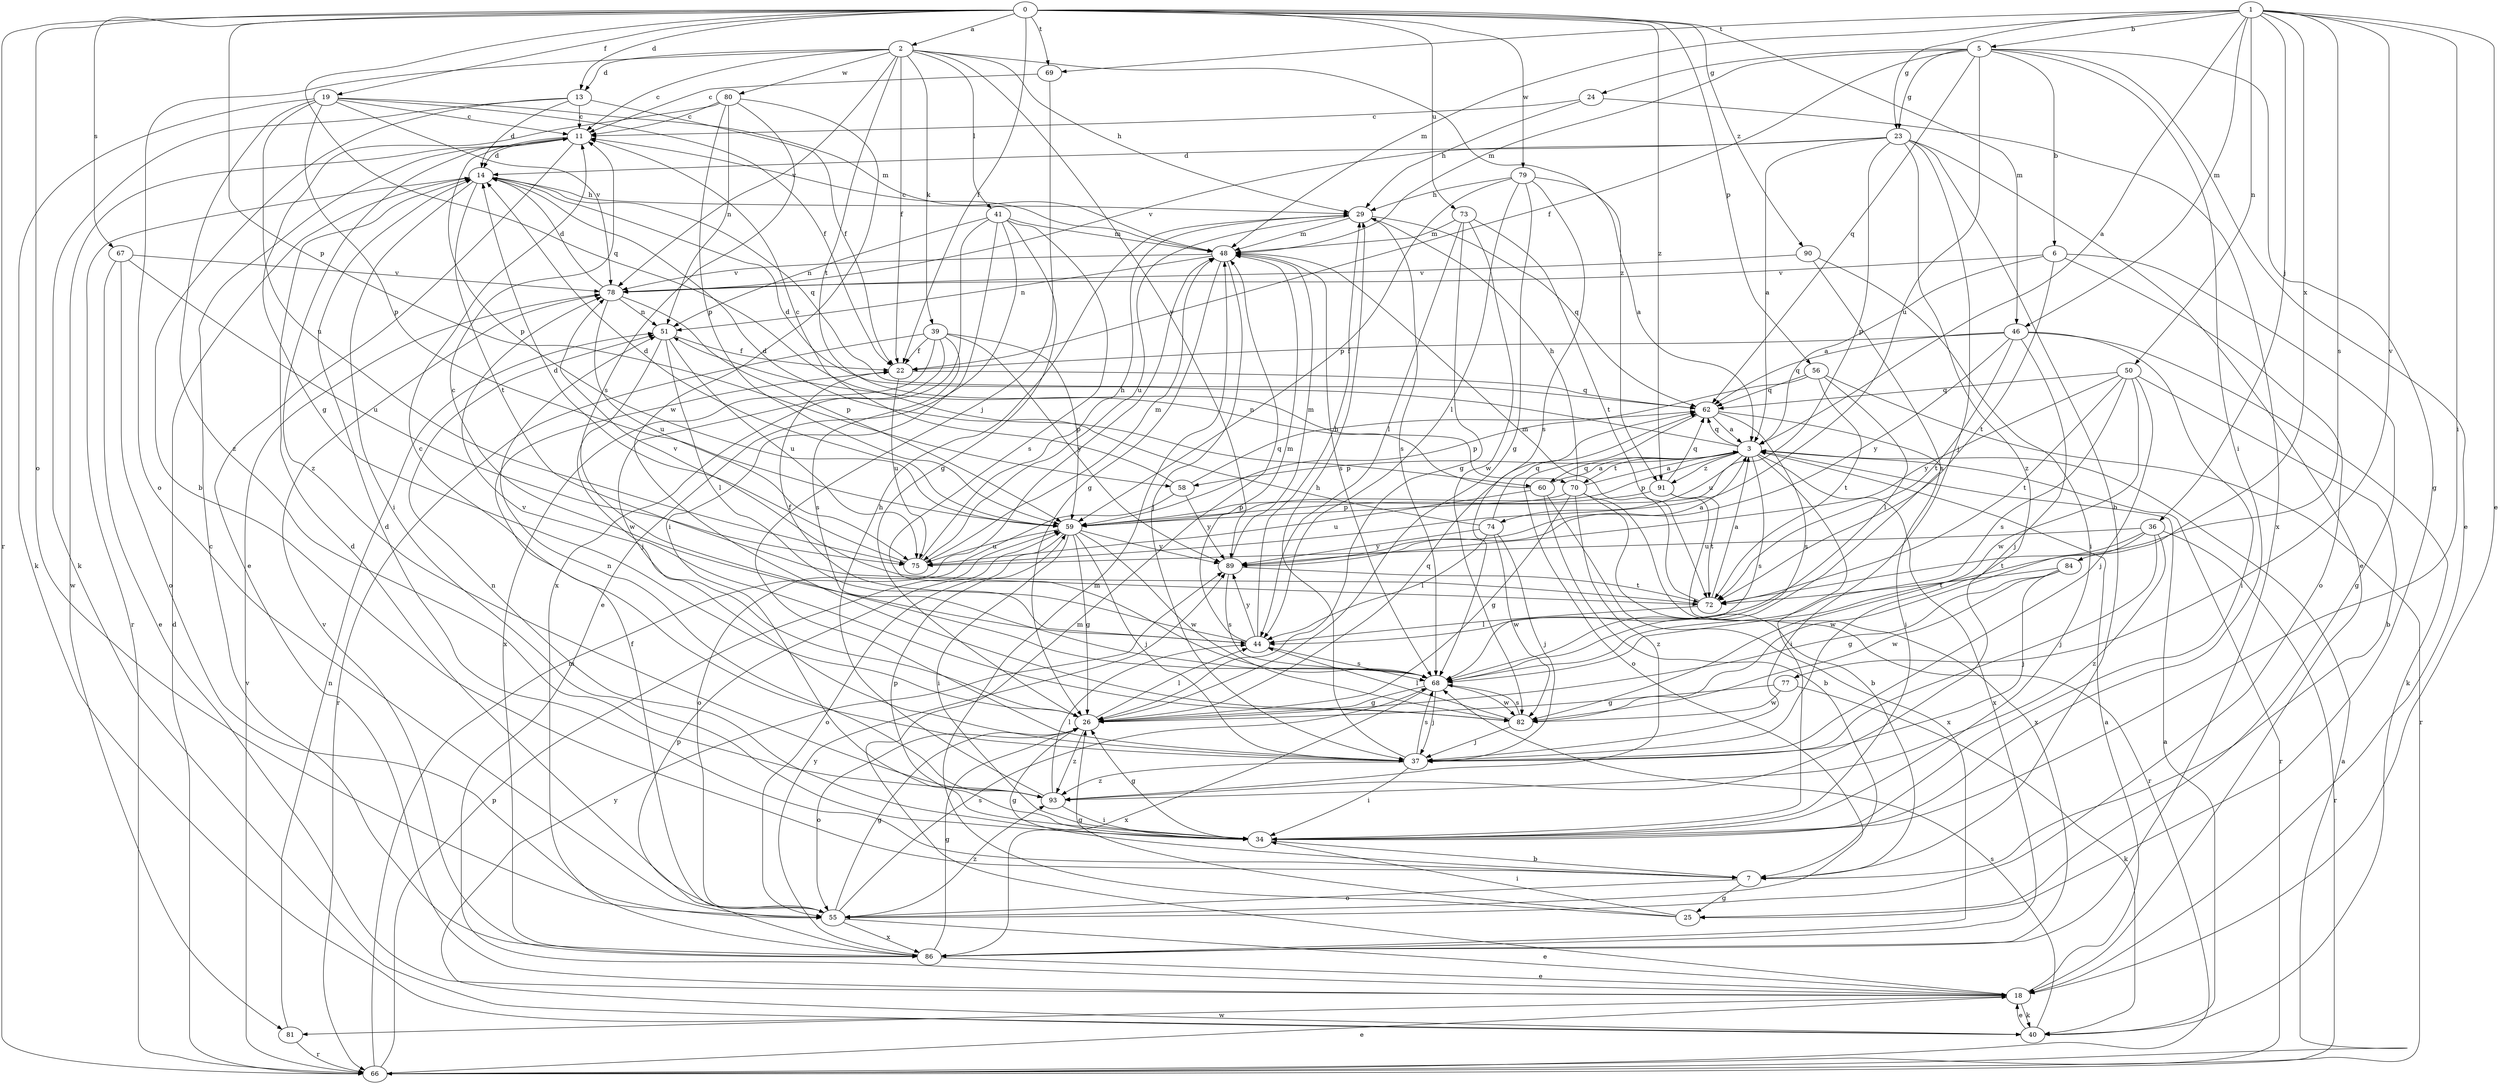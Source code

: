 strict digraph  {
0;
1;
2;
3;
5;
6;
7;
11;
13;
14;
18;
19;
22;
23;
24;
25;
26;
29;
34;
36;
37;
39;
40;
41;
44;
46;
48;
50;
51;
55;
56;
58;
59;
60;
62;
66;
67;
68;
69;
70;
72;
73;
74;
75;
77;
78;
79;
80;
81;
82;
84;
86;
89;
90;
91;
93;
0 -> 2  [label=a];
0 -> 13  [label=d];
0 -> 19  [label=f];
0 -> 22  [label=f];
0 -> 46  [label=m];
0 -> 55  [label=o];
0 -> 56  [label=p];
0 -> 58  [label=p];
0 -> 60  [label=q];
0 -> 66  [label=r];
0 -> 67  [label=s];
0 -> 69  [label=t];
0 -> 73  [label=u];
0 -> 79  [label=w];
0 -> 90  [label=z];
0 -> 91  [label=z];
1 -> 3  [label=a];
1 -> 5  [label=b];
1 -> 18  [label=e];
1 -> 23  [label=g];
1 -> 34  [label=i];
1 -> 36  [label=j];
1 -> 46  [label=m];
1 -> 48  [label=m];
1 -> 50  [label=n];
1 -> 68  [label=s];
1 -> 69  [label=t];
1 -> 77  [label=v];
1 -> 84  [label=x];
2 -> 11  [label=c];
2 -> 13  [label=d];
2 -> 22  [label=f];
2 -> 29  [label=h];
2 -> 39  [label=k];
2 -> 41  [label=l];
2 -> 55  [label=o];
2 -> 70  [label=t];
2 -> 78  [label=v];
2 -> 80  [label=w];
2 -> 89  [label=y];
2 -> 91  [label=z];
3 -> 14  [label=d];
3 -> 34  [label=i];
3 -> 58  [label=p];
3 -> 59  [label=p];
3 -> 60  [label=q];
3 -> 62  [label=q];
3 -> 66  [label=r];
3 -> 68  [label=s];
3 -> 70  [label=t];
3 -> 74  [label=u];
3 -> 86  [label=x];
3 -> 91  [label=z];
5 -> 6  [label=b];
5 -> 18  [label=e];
5 -> 22  [label=f];
5 -> 23  [label=g];
5 -> 24  [label=g];
5 -> 25  [label=g];
5 -> 34  [label=i];
5 -> 48  [label=m];
5 -> 62  [label=q];
5 -> 75  [label=u];
6 -> 3  [label=a];
6 -> 25  [label=g];
6 -> 55  [label=o];
6 -> 72  [label=t];
6 -> 78  [label=v];
7 -> 14  [label=d];
7 -> 25  [label=g];
7 -> 26  [label=g];
7 -> 55  [label=o];
11 -> 14  [label=d];
11 -> 18  [label=e];
11 -> 59  [label=p];
11 -> 81  [label=w];
11 -> 93  [label=z];
13 -> 7  [label=b];
13 -> 11  [label=c];
13 -> 14  [label=d];
13 -> 22  [label=f];
13 -> 40  [label=k];
14 -> 29  [label=h];
14 -> 34  [label=i];
14 -> 62  [label=q];
14 -> 66  [label=r];
14 -> 72  [label=t];
18 -> 3  [label=a];
18 -> 40  [label=k];
18 -> 48  [label=m];
18 -> 81  [label=w];
19 -> 11  [label=c];
19 -> 22  [label=f];
19 -> 40  [label=k];
19 -> 48  [label=m];
19 -> 59  [label=p];
19 -> 75  [label=u];
19 -> 78  [label=v];
19 -> 93  [label=z];
22 -> 62  [label=q];
22 -> 75  [label=u];
23 -> 3  [label=a];
23 -> 7  [label=b];
23 -> 14  [label=d];
23 -> 18  [label=e];
23 -> 37  [label=j];
23 -> 59  [label=p];
23 -> 78  [label=v];
23 -> 93  [label=z];
24 -> 11  [label=c];
24 -> 29  [label=h];
24 -> 86  [label=x];
25 -> 26  [label=g];
25 -> 34  [label=i];
25 -> 48  [label=m];
26 -> 44  [label=l];
26 -> 55  [label=o];
26 -> 62  [label=q];
26 -> 78  [label=v];
26 -> 93  [label=z];
29 -> 48  [label=m];
29 -> 62  [label=q];
29 -> 68  [label=s];
29 -> 75  [label=u];
34 -> 7  [label=b];
34 -> 26  [label=g];
34 -> 51  [label=n];
34 -> 59  [label=p];
36 -> 37  [label=j];
36 -> 66  [label=r];
36 -> 72  [label=t];
36 -> 75  [label=u];
36 -> 82  [label=w];
36 -> 93  [label=z];
37 -> 11  [label=c];
37 -> 29  [label=h];
37 -> 34  [label=i];
37 -> 68  [label=s];
37 -> 93  [label=z];
39 -> 22  [label=f];
39 -> 37  [label=j];
39 -> 59  [label=p];
39 -> 66  [label=r];
39 -> 68  [label=s];
39 -> 86  [label=x];
39 -> 89  [label=y];
40 -> 3  [label=a];
40 -> 18  [label=e];
40 -> 68  [label=s];
40 -> 89  [label=y];
41 -> 18  [label=e];
41 -> 26  [label=g];
41 -> 34  [label=i];
41 -> 48  [label=m];
41 -> 51  [label=n];
41 -> 68  [label=s];
41 -> 86  [label=x];
44 -> 11  [label=c];
44 -> 22  [label=f];
44 -> 29  [label=h];
44 -> 48  [label=m];
44 -> 68  [label=s];
44 -> 89  [label=y];
46 -> 22  [label=f];
46 -> 34  [label=i];
46 -> 37  [label=j];
46 -> 40  [label=k];
46 -> 62  [label=q];
46 -> 72  [label=t];
46 -> 89  [label=y];
48 -> 11  [label=c];
48 -> 26  [label=g];
48 -> 37  [label=j];
48 -> 51  [label=n];
48 -> 68  [label=s];
48 -> 78  [label=v];
50 -> 7  [label=b];
50 -> 37  [label=j];
50 -> 62  [label=q];
50 -> 68  [label=s];
50 -> 72  [label=t];
50 -> 82  [label=w];
50 -> 89  [label=y];
51 -> 22  [label=f];
51 -> 44  [label=l];
51 -> 75  [label=u];
51 -> 82  [label=w];
55 -> 14  [label=d];
55 -> 18  [label=e];
55 -> 22  [label=f];
55 -> 26  [label=g];
55 -> 68  [label=s];
55 -> 86  [label=x];
55 -> 93  [label=z];
56 -> 44  [label=l];
56 -> 59  [label=p];
56 -> 62  [label=q];
56 -> 66  [label=r];
56 -> 72  [label=t];
58 -> 11  [label=c];
58 -> 55  [label=o];
58 -> 62  [label=q];
58 -> 89  [label=y];
59 -> 14  [label=d];
59 -> 26  [label=g];
59 -> 34  [label=i];
59 -> 37  [label=j];
59 -> 55  [label=o];
59 -> 75  [label=u];
59 -> 82  [label=w];
59 -> 89  [label=y];
60 -> 3  [label=a];
60 -> 7  [label=b];
60 -> 51  [label=n];
60 -> 75  [label=u];
60 -> 86  [label=x];
62 -> 3  [label=a];
62 -> 34  [label=i];
62 -> 55  [label=o];
62 -> 68  [label=s];
66 -> 3  [label=a];
66 -> 14  [label=d];
66 -> 18  [label=e];
66 -> 48  [label=m];
66 -> 59  [label=p];
66 -> 78  [label=v];
67 -> 18  [label=e];
67 -> 55  [label=o];
67 -> 75  [label=u];
67 -> 78  [label=v];
68 -> 26  [label=g];
68 -> 37  [label=j];
68 -> 82  [label=w];
68 -> 86  [label=x];
69 -> 11  [label=c];
69 -> 37  [label=j];
70 -> 3  [label=a];
70 -> 7  [label=b];
70 -> 26  [label=g];
70 -> 29  [label=h];
70 -> 59  [label=p];
70 -> 66  [label=r];
70 -> 93  [label=z];
72 -> 3  [label=a];
72 -> 44  [label=l];
72 -> 48  [label=m];
72 -> 78  [label=v];
73 -> 26  [label=g];
73 -> 44  [label=l];
73 -> 48  [label=m];
73 -> 72  [label=t];
73 -> 82  [label=w];
74 -> 14  [label=d];
74 -> 37  [label=j];
74 -> 44  [label=l];
74 -> 62  [label=q];
74 -> 82  [label=w];
74 -> 89  [label=y];
75 -> 14  [label=d];
75 -> 29  [label=h];
75 -> 48  [label=m];
77 -> 26  [label=g];
77 -> 40  [label=k];
77 -> 82  [label=w];
78 -> 14  [label=d];
78 -> 51  [label=n];
78 -> 59  [label=p];
78 -> 75  [label=u];
79 -> 3  [label=a];
79 -> 26  [label=g];
79 -> 29  [label=h];
79 -> 44  [label=l];
79 -> 59  [label=p];
79 -> 68  [label=s];
80 -> 11  [label=c];
80 -> 26  [label=g];
80 -> 51  [label=n];
80 -> 59  [label=p];
80 -> 68  [label=s];
80 -> 82  [label=w];
81 -> 51  [label=n];
81 -> 66  [label=r];
82 -> 37  [label=j];
82 -> 44  [label=l];
82 -> 68  [label=s];
84 -> 26  [label=g];
84 -> 37  [label=j];
84 -> 72  [label=t];
84 -> 82  [label=w];
86 -> 11  [label=c];
86 -> 18  [label=e];
86 -> 26  [label=g];
86 -> 59  [label=p];
86 -> 78  [label=v];
86 -> 89  [label=y];
89 -> 3  [label=a];
89 -> 48  [label=m];
89 -> 68  [label=s];
89 -> 72  [label=t];
90 -> 34  [label=i];
90 -> 68  [label=s];
90 -> 78  [label=v];
91 -> 59  [label=p];
91 -> 62  [label=q];
91 -> 72  [label=t];
91 -> 86  [label=x];
93 -> 29  [label=h];
93 -> 34  [label=i];
93 -> 44  [label=l];
93 -> 51  [label=n];
}
